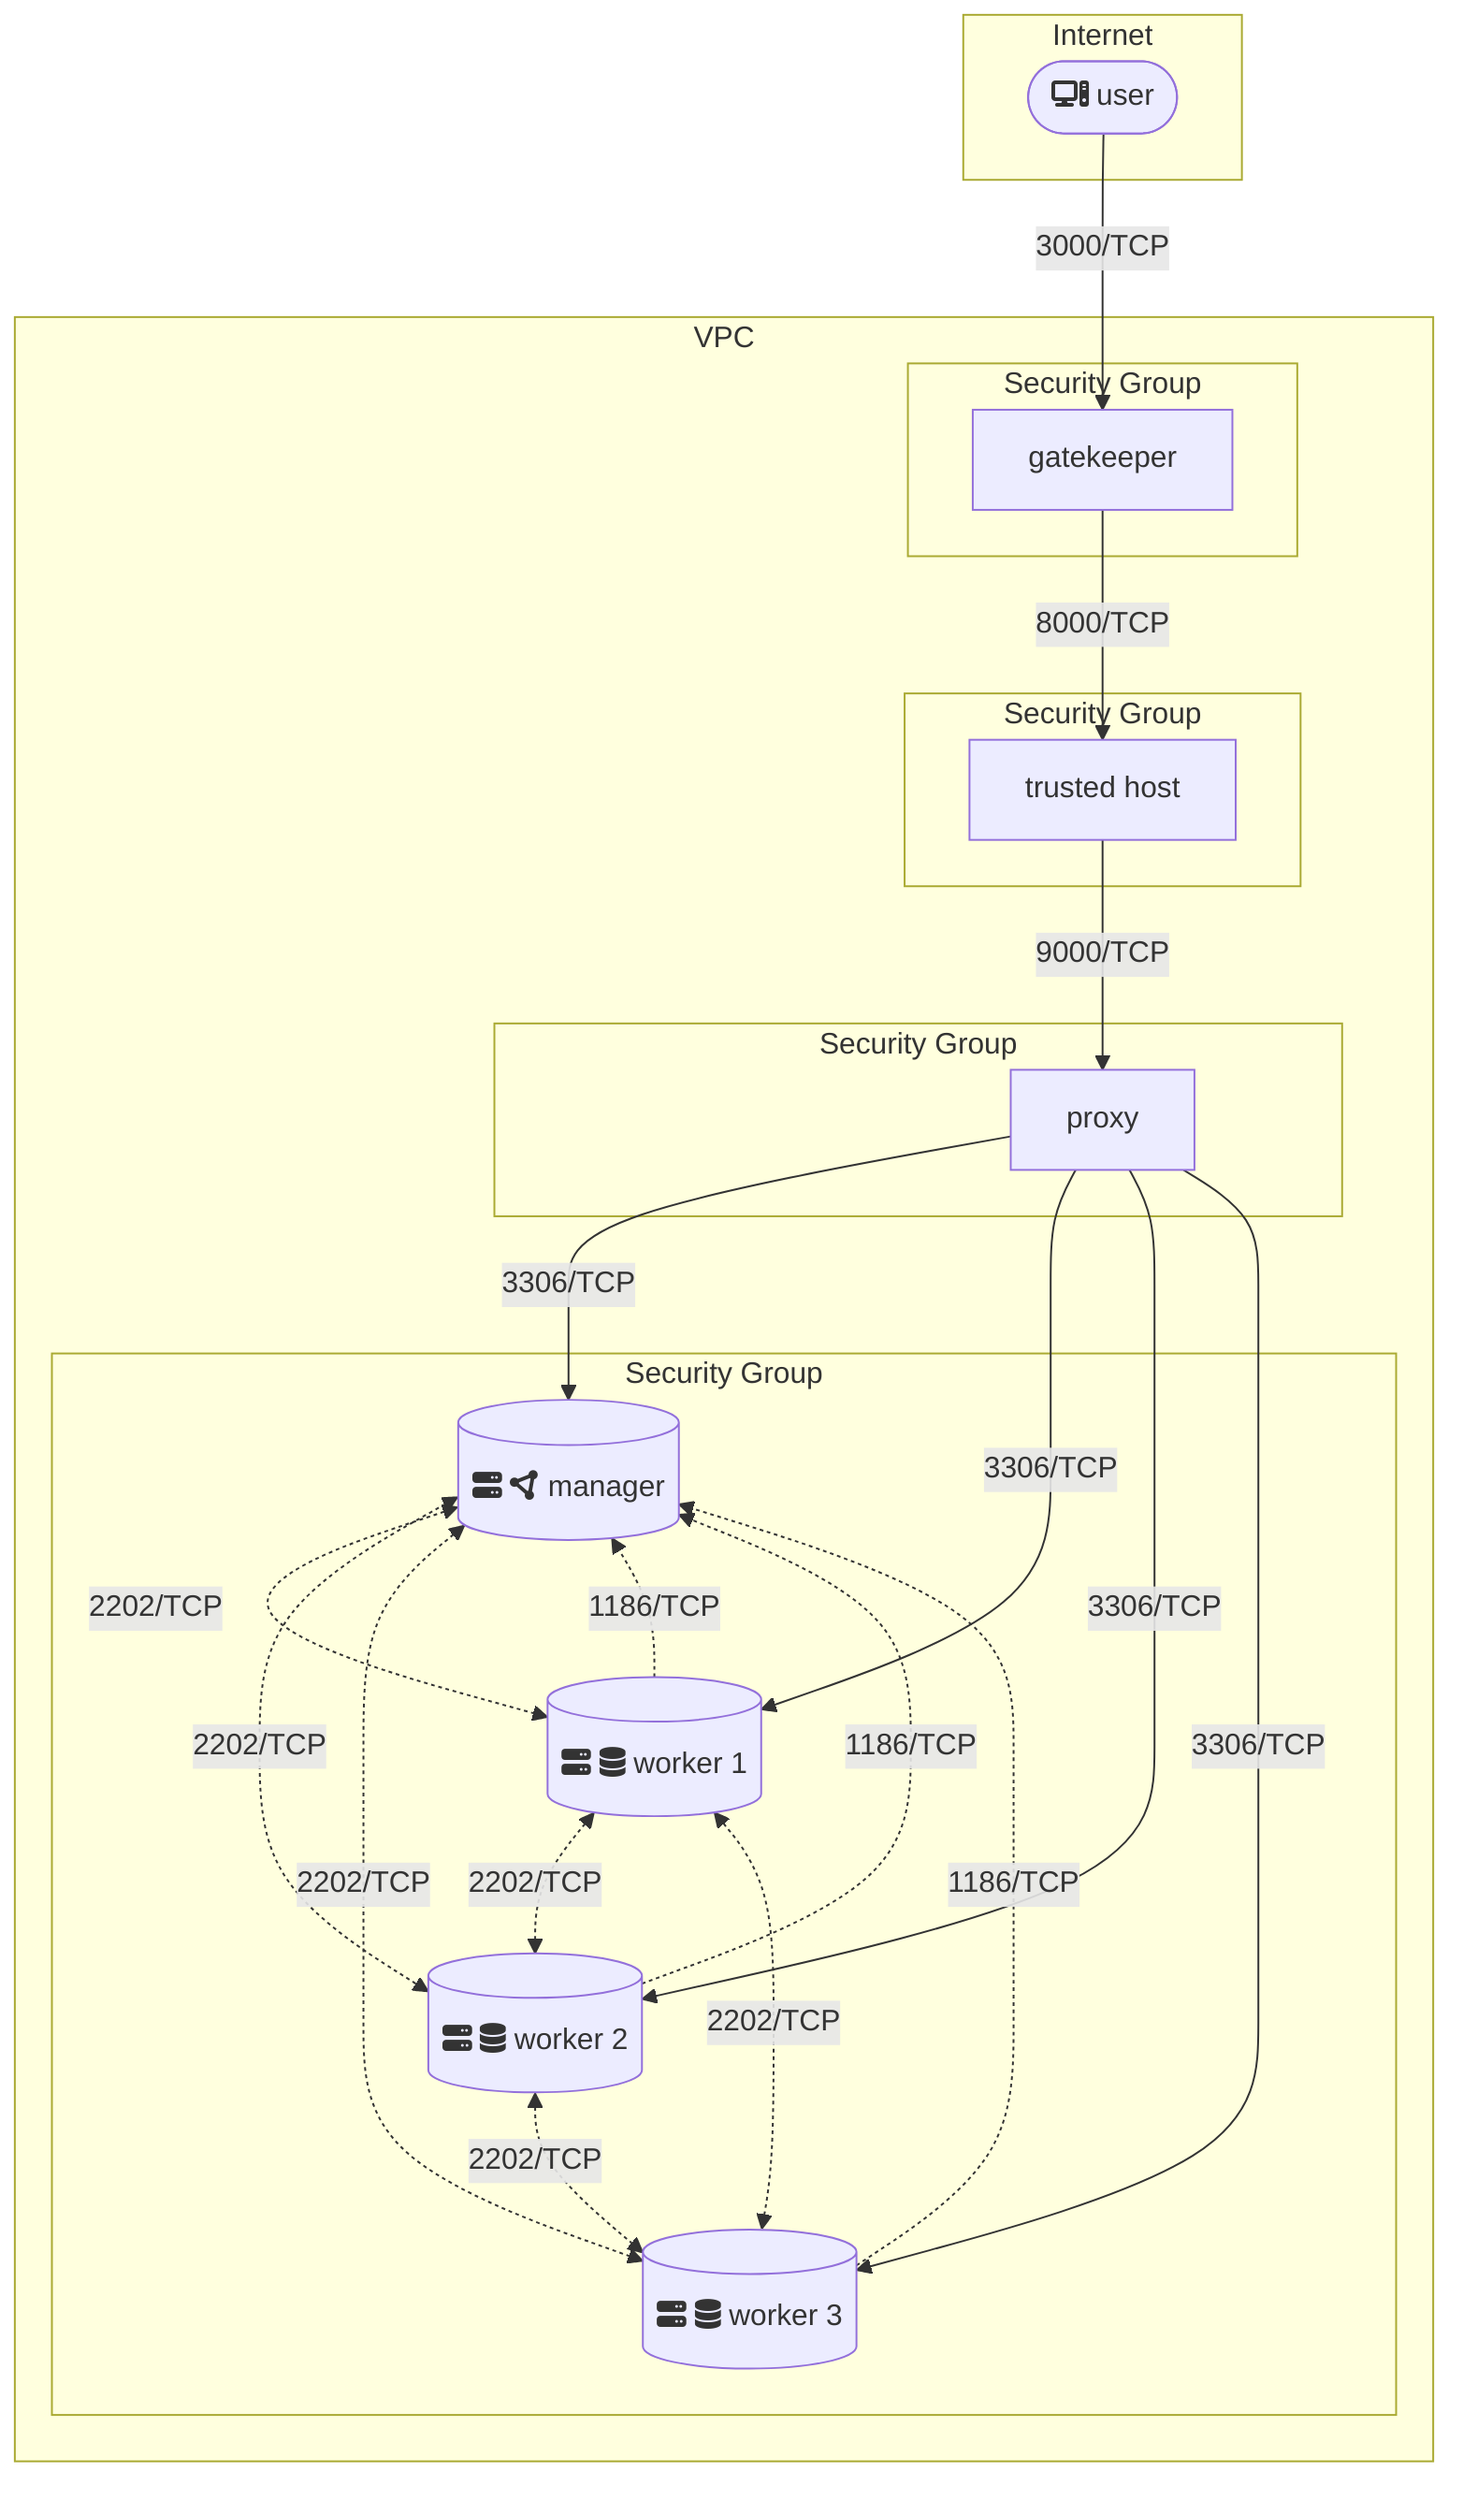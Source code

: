 flowchart TB
    subgraph Internet
        U([fa:fa-computer user])
    end
    subgraph VPC
        subgraph SG4[Security Group]
            G[gatekeeper]
        end
        subgraph SG3[Security Group]
            TH[trusted host]
        end
        subgraph SG2[Security Group]
            P[proxy]
        end
        subgraph SG1[Security Group]
            M[(fa:fa-server fa:fa-circle-nodes manager)]
            W1[(fa:fa-server fa:fa-database worker 1)]
            W2[(fa:fa-server fa:fa-database worker 2)]
            W3[(fa:fa-server fa:fa-database worker 3)]
            W1 .-> |1186/TCP| M
            W2 .-> |1186/TCP| M
            W3 .-> |1186/TCP| M
            M <.-> |2202/TCP| W1
            M <.-> |2202/TCP| W2
            M <.-> |2202/TCP| W3
            W1 <.-> |2202/TCP| W2
            W2 <.-> |2202/TCP| W3
            W3 <.-> |2202/TCP| W1
        end
    end
    U --> |3000/TCP| G
    G --> |8000/TCP| TH
    TH --> |9000/TCP| P
    P --> |3306/TCP| M
    P --> |3306/TCP| W1
    P --> |3306/TCP| W2
    P --> |3306/TCP| W3